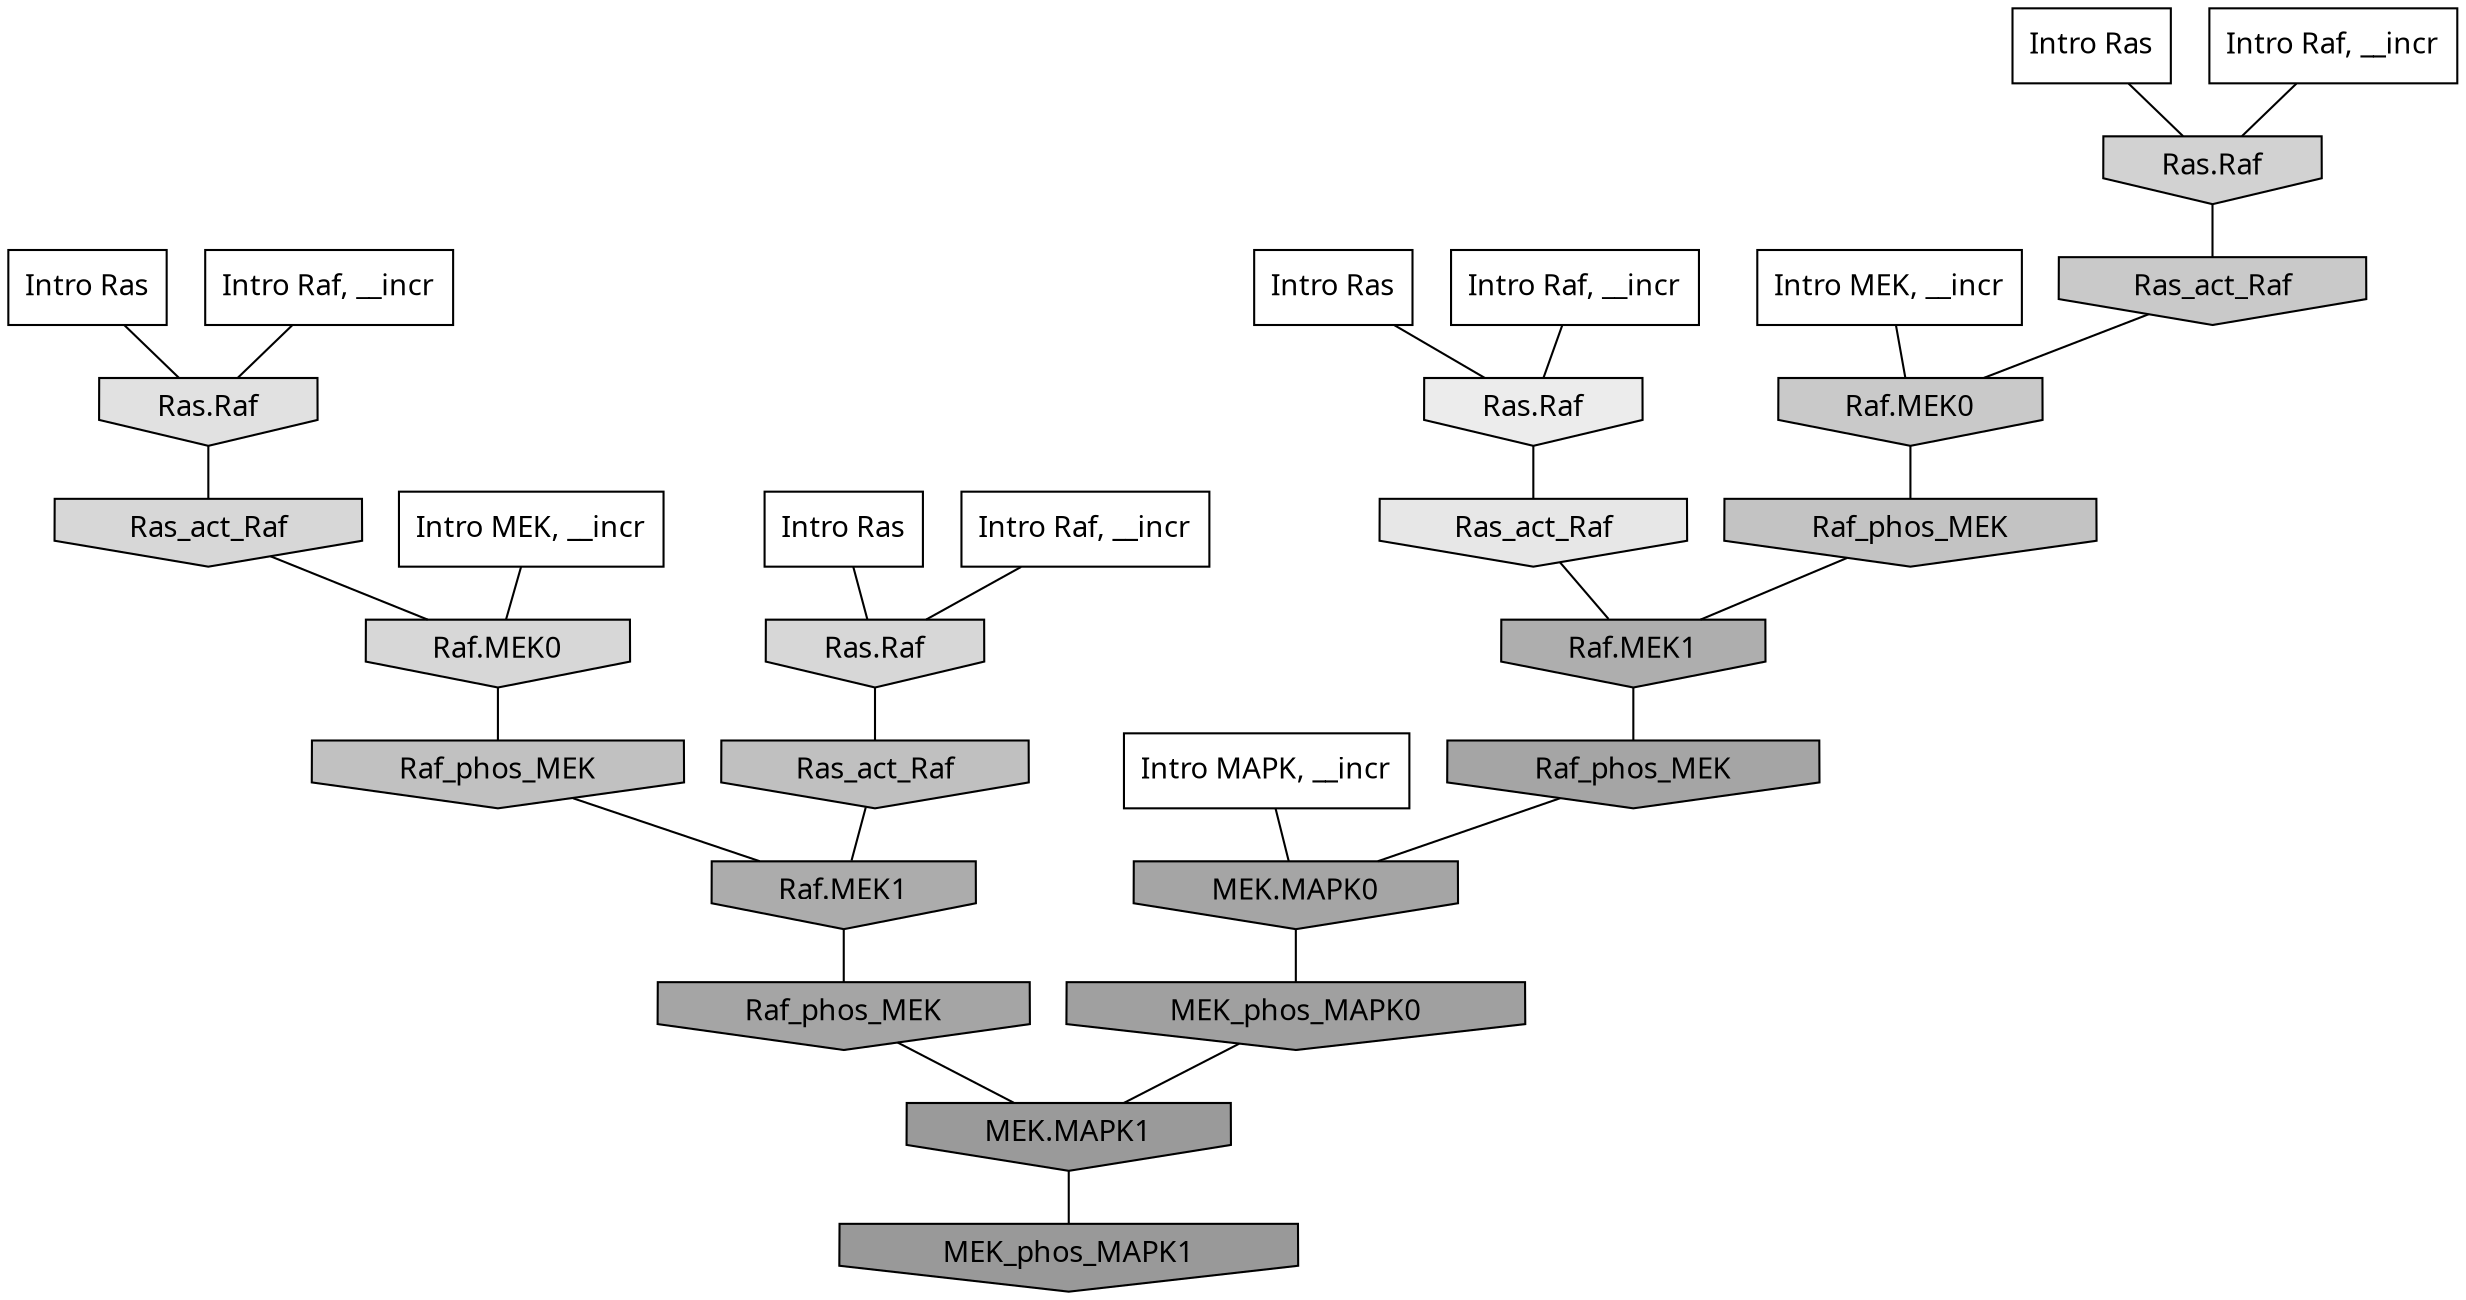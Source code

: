 digraph G{
  rankdir="TB";
  ranksep=0.30;
  node [fontname="CMU Serif"];
  edge [fontname="CMU Serif"];
  
  24 [label="Intro Ras", shape=rectangle, style=filled, fillcolor="0.000 0.000 1.000"]
  
  64 [label="Intro Ras", shape=rectangle, style=filled, fillcolor="0.000 0.000 1.000"]
  
  85 [label="Intro Ras", shape=rectangle, style=filled, fillcolor="0.000 0.000 1.000"]
  
  93 [label="Intro Ras", shape=rectangle, style=filled, fillcolor="0.000 0.000 1.000"]
  
  226 [label="Intro Raf, __incr", shape=rectangle, style=filled, fillcolor="0.000 0.000 1.000"]
  
  684 [label="Intro Raf, __incr", shape=rectangle, style=filled, fillcolor="0.000 0.000 1.000"]
  
  896 [label="Intro Raf, __incr", shape=rectangle, style=filled, fillcolor="0.000 0.000 1.000"]
  
  1094 [label="Intro Raf, __incr", shape=rectangle, style=filled, fillcolor="0.000 0.000 1.000"]
  
  1680 [label="Intro MEK, __incr", shape=rectangle, style=filled, fillcolor="0.000 0.000 1.000"]
  
  1713 [label="Intro MEK, __incr", shape=rectangle, style=filled, fillcolor="0.000 0.000 1.000"]
  
  2374 [label="Intro MAPK, __incr", shape=rectangle, style=filled, fillcolor="0.000 0.000 1.000"]
  
  4032 [label="Ras.Raf", shape=invhouse, style=filled, fillcolor="0.000 0.000 0.922"]
  
  4285 [label="Ras_act_Raf", shape=invhouse, style=filled, fillcolor="0.000 0.000 0.903"]
  
  4612 [label="Ras.Raf", shape=invhouse, style=filled, fillcolor="0.000 0.000 0.880"]
  
  5218 [label="Ras_act_Raf", shape=invhouse, style=filled, fillcolor="0.000 0.000 0.842"]
  
  5221 [label="Raf.MEK0", shape=invhouse, style=filled, fillcolor="0.000 0.000 0.842"]
  
  5234 [label="Ras.Raf", shape=invhouse, style=filled, fillcolor="0.000 0.000 0.841"]
  
  5540 [label="Ras.Raf", shape=invhouse, style=filled, fillcolor="0.000 0.000 0.823"]
  
  6234 [label="Ras_act_Raf", shape=invhouse, style=filled, fillcolor="0.000 0.000 0.786"]
  
  6236 [label="Raf.MEK0", shape=invhouse, style=filled, fillcolor="0.000 0.000 0.786"]
  
  6761 [label="Raf_phos_MEK", shape=invhouse, style=filled, fillcolor="0.000 0.000 0.764"]
  
  7021 [label="Raf_phos_MEK", shape=invhouse, style=filled, fillcolor="0.000 0.000 0.754"]
  
  7056 [label="Ras_act_Raf", shape=invhouse, style=filled, fillcolor="0.000 0.000 0.753"]
  
  9418 [label="Raf.MEK1", shape=invhouse, style=filled, fillcolor="0.000 0.000 0.681"]
  
  9867 [label="Raf.MEK1", shape=invhouse, style=filled, fillcolor="0.000 0.000 0.672"]
  
  10944 [label="Raf_phos_MEK", shape=invhouse, style=filled, fillcolor="0.000 0.000 0.648"]
  
  11070 [label="Raf_phos_MEK", shape=invhouse, style=filled, fillcolor="0.000 0.000 0.645"]
  
  11072 [label="MEK.MAPK0", shape=invhouse, style=filled, fillcolor="0.000 0.000 0.645"]
  
  12074 [label="MEK_phos_MAPK0", shape=invhouse, style=filled, fillcolor="0.000 0.000 0.627"]
  
  13450 [label="MEK.MAPK1", shape=invhouse, style=filled, fillcolor="0.000 0.000 0.604"]
  
  13693 [label="MEK_phos_MAPK1", shape=invhouse, style=filled, fillcolor="0.000 0.000 0.600"]
  
  
  13450 -> 13693 [dir=none, color="0.000 0.000 0.000"] 
  12074 -> 13450 [dir=none, color="0.000 0.000 0.000"] 
  11072 -> 12074 [dir=none, color="0.000 0.000 0.000"] 
  11070 -> 11072 [dir=none, color="0.000 0.000 0.000"] 
  10944 -> 13450 [dir=none, color="0.000 0.000 0.000"] 
  9867 -> 10944 [dir=none, color="0.000 0.000 0.000"] 
  9418 -> 11070 [dir=none, color="0.000 0.000 0.000"] 
  7056 -> 9867 [dir=none, color="0.000 0.000 0.000"] 
  7021 -> 9867 [dir=none, color="0.000 0.000 0.000"] 
  6761 -> 9418 [dir=none, color="0.000 0.000 0.000"] 
  6236 -> 6761 [dir=none, color="0.000 0.000 0.000"] 
  6234 -> 6236 [dir=none, color="0.000 0.000 0.000"] 
  5540 -> 6234 [dir=none, color="0.000 0.000 0.000"] 
  5234 -> 7056 [dir=none, color="0.000 0.000 0.000"] 
  5221 -> 7021 [dir=none, color="0.000 0.000 0.000"] 
  5218 -> 5221 [dir=none, color="0.000 0.000 0.000"] 
  4612 -> 5218 [dir=none, color="0.000 0.000 0.000"] 
  4285 -> 9418 [dir=none, color="0.000 0.000 0.000"] 
  4032 -> 4285 [dir=none, color="0.000 0.000 0.000"] 
  2374 -> 11072 [dir=none, color="0.000 0.000 0.000"] 
  1713 -> 5221 [dir=none, color="0.000 0.000 0.000"] 
  1680 -> 6236 [dir=none, color="0.000 0.000 0.000"] 
  1094 -> 5234 [dir=none, color="0.000 0.000 0.000"] 
  896 -> 5540 [dir=none, color="0.000 0.000 0.000"] 
  684 -> 4612 [dir=none, color="0.000 0.000 0.000"] 
  226 -> 4032 [dir=none, color="0.000 0.000 0.000"] 
  93 -> 5540 [dir=none, color="0.000 0.000 0.000"] 
  85 -> 5234 [dir=none, color="0.000 0.000 0.000"] 
  64 -> 4032 [dir=none, color="0.000 0.000 0.000"] 
  24 -> 4612 [dir=none, color="0.000 0.000 0.000"] 
  
  }
